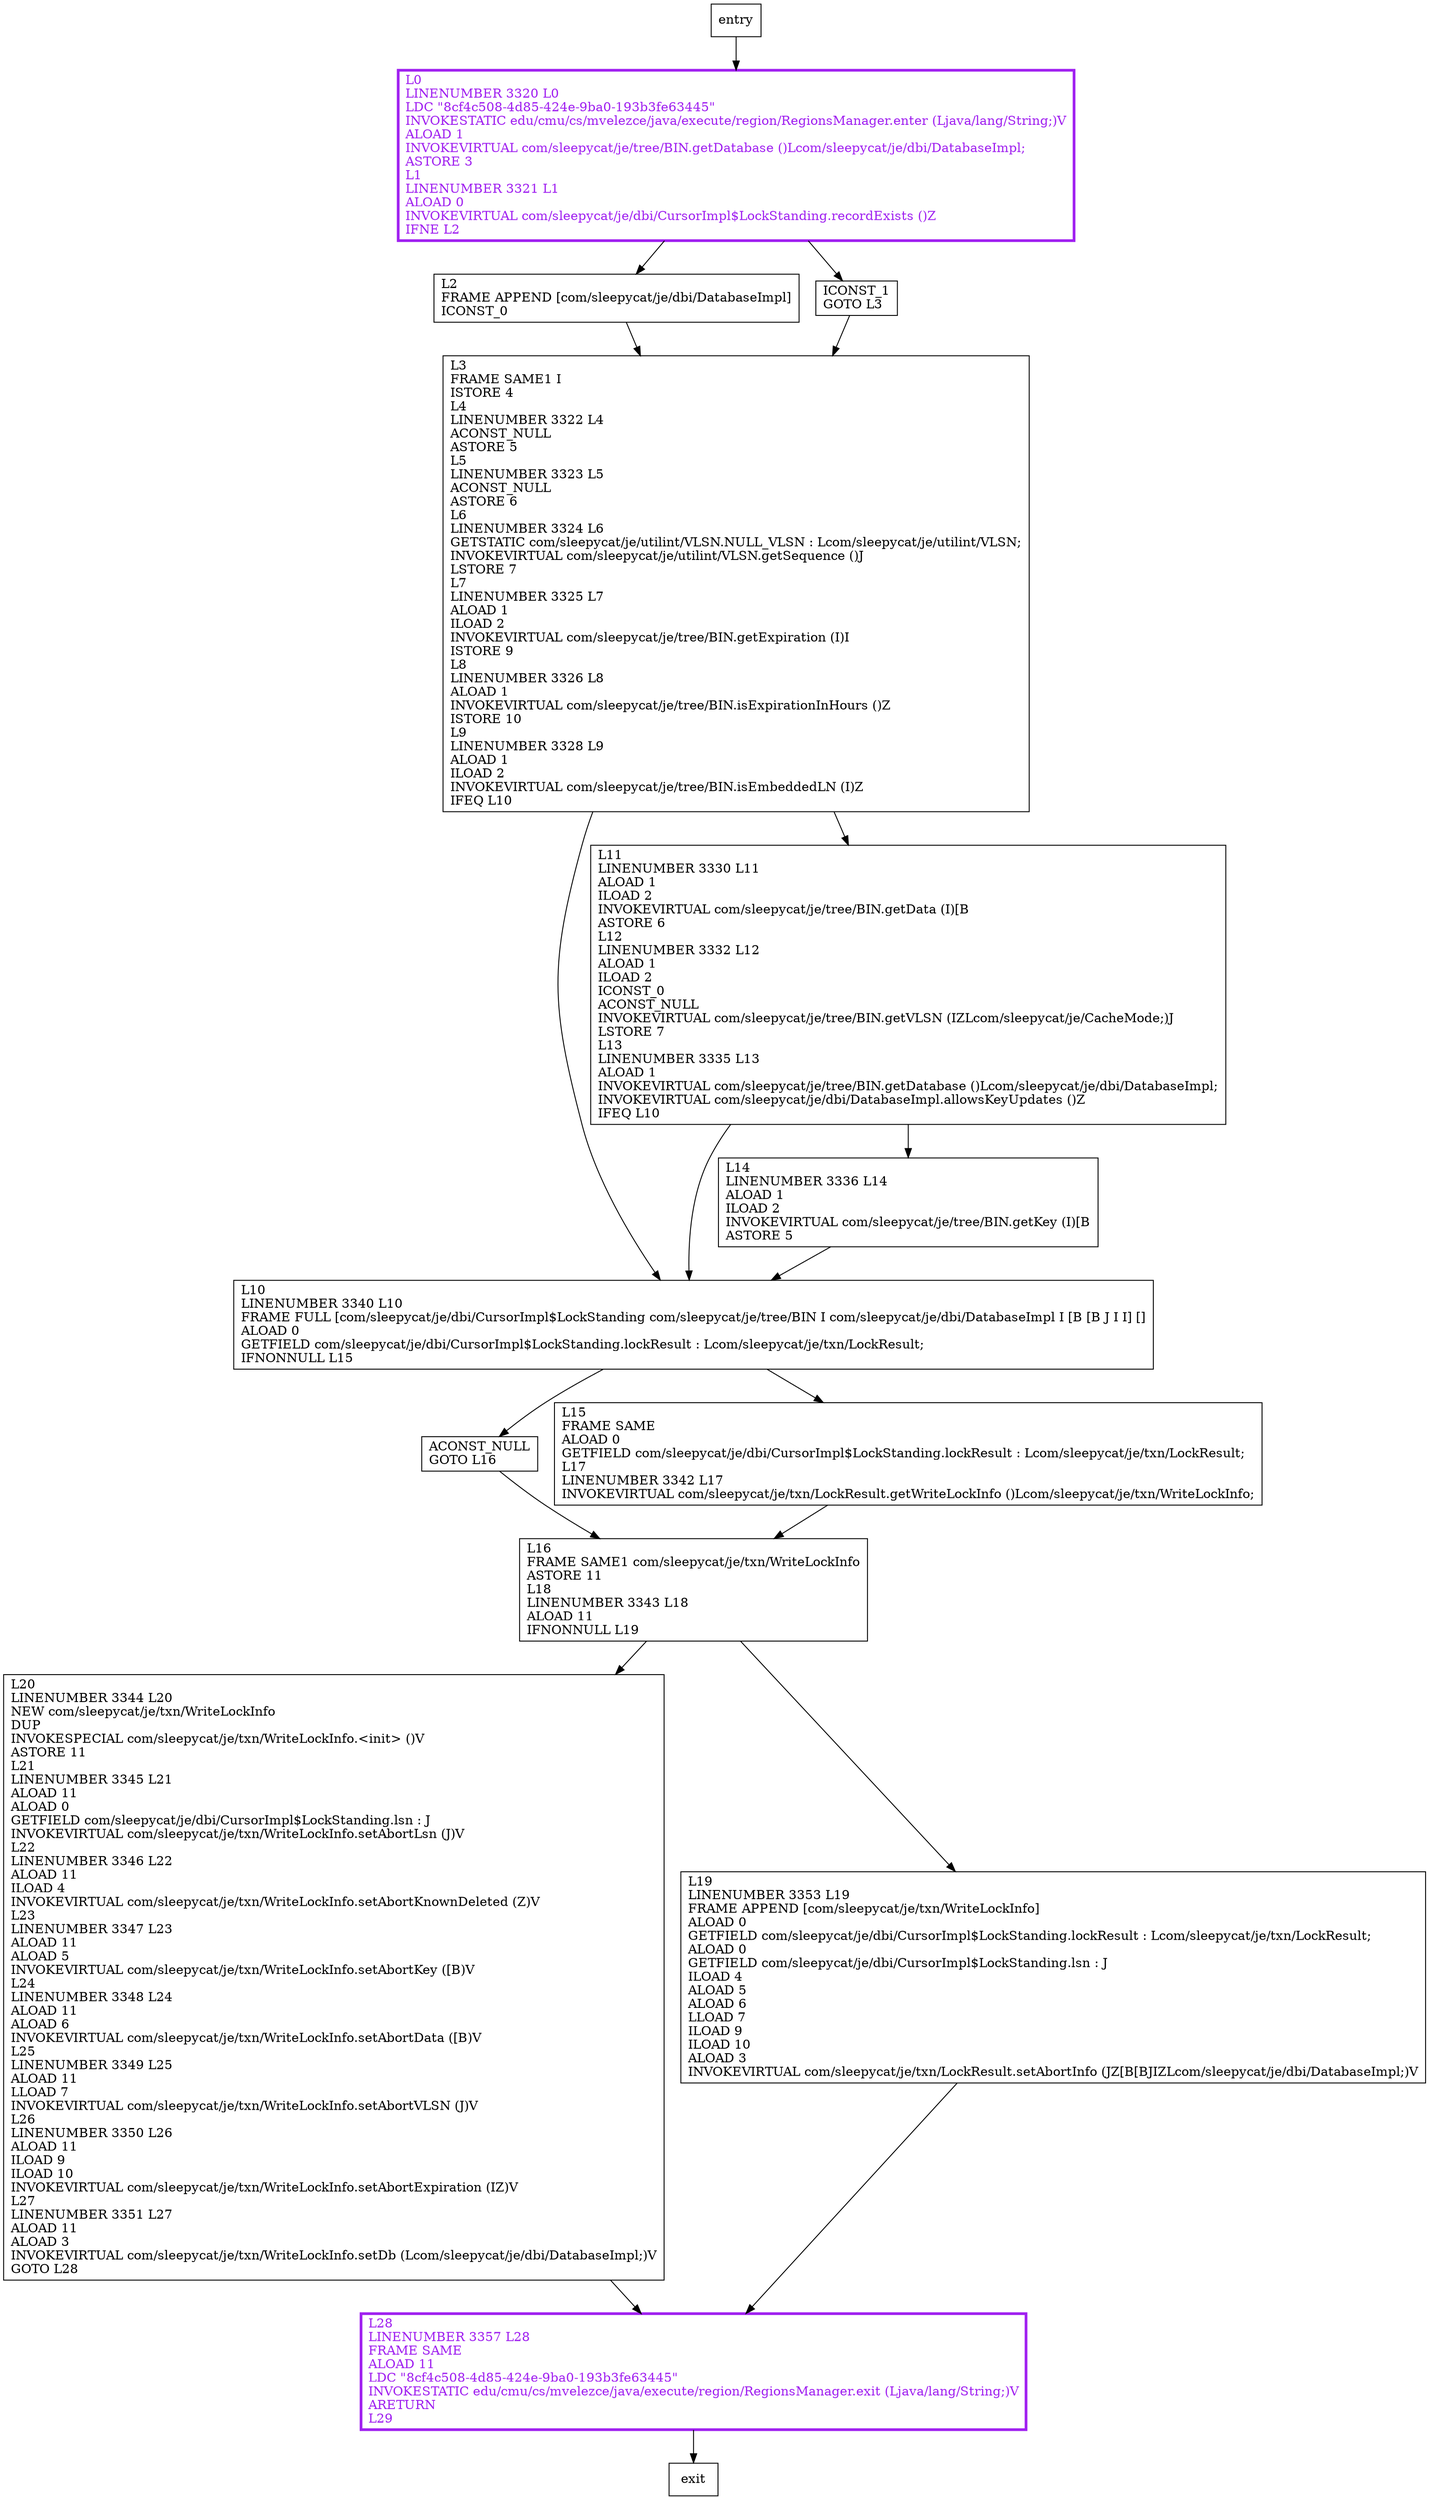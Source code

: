 digraph prepareForUpdate {
node [shape=record];
455715957 [label="L2\lFRAME APPEND [com/sleepycat/je/dbi/DatabaseImpl]\lICONST_0\l"];
1805016957 [label="L10\lLINENUMBER 3340 L10\lFRAME FULL [com/sleepycat/je/dbi/CursorImpl$LockStanding com/sleepycat/je/tree/BIN I com/sleepycat/je/dbi/DatabaseImpl I [B [B J I I] []\lALOAD 0\lGETFIELD com/sleepycat/je/dbi/CursorImpl$LockStanding.lockResult : Lcom/sleepycat/je/txn/LockResult;\lIFNONNULL L15\l"];
991143393 [label="L0\lLINENUMBER 3320 L0\lLDC \"8cf4c508-4d85-424e-9ba0-193b3fe63445\"\lINVOKESTATIC edu/cmu/cs/mvelezce/java/execute/region/RegionsManager.enter (Ljava/lang/String;)V\lALOAD 1\lINVOKEVIRTUAL com/sleepycat/je/tree/BIN.getDatabase ()Lcom/sleepycat/je/dbi/DatabaseImpl;\lASTORE 3\lL1\lLINENUMBER 3321 L1\lALOAD 0\lINVOKEVIRTUAL com/sleepycat/je/dbi/CursorImpl$LockStanding.recordExists ()Z\lIFNE L2\l"];
1292683152 [label="L3\lFRAME SAME1 I\lISTORE 4\lL4\lLINENUMBER 3322 L4\lACONST_NULL\lASTORE 5\lL5\lLINENUMBER 3323 L5\lACONST_NULL\lASTORE 6\lL6\lLINENUMBER 3324 L6\lGETSTATIC com/sleepycat/je/utilint/VLSN.NULL_VLSN : Lcom/sleepycat/je/utilint/VLSN;\lINVOKEVIRTUAL com/sleepycat/je/utilint/VLSN.getSequence ()J\lLSTORE 7\lL7\lLINENUMBER 3325 L7\lALOAD 1\lILOAD 2\lINVOKEVIRTUAL com/sleepycat/je/tree/BIN.getExpiration (I)I\lISTORE 9\lL8\lLINENUMBER 3326 L8\lALOAD 1\lINVOKEVIRTUAL com/sleepycat/je/tree/BIN.isExpirationInHours ()Z\lISTORE 10\lL9\lLINENUMBER 3328 L9\lALOAD 1\lILOAD 2\lINVOKEVIRTUAL com/sleepycat/je/tree/BIN.isEmbeddedLN (I)Z\lIFEQ L10\l"];
1660394311 [label="L20\lLINENUMBER 3344 L20\lNEW com/sleepycat/je/txn/WriteLockInfo\lDUP\lINVOKESPECIAL com/sleepycat/je/txn/WriteLockInfo.\<init\> ()V\lASTORE 11\lL21\lLINENUMBER 3345 L21\lALOAD 11\lALOAD 0\lGETFIELD com/sleepycat/je/dbi/CursorImpl$LockStanding.lsn : J\lINVOKEVIRTUAL com/sleepycat/je/txn/WriteLockInfo.setAbortLsn (J)V\lL22\lLINENUMBER 3346 L22\lALOAD 11\lILOAD 4\lINVOKEVIRTUAL com/sleepycat/je/txn/WriteLockInfo.setAbortKnownDeleted (Z)V\lL23\lLINENUMBER 3347 L23\lALOAD 11\lALOAD 5\lINVOKEVIRTUAL com/sleepycat/je/txn/WriteLockInfo.setAbortKey ([B)V\lL24\lLINENUMBER 3348 L24\lALOAD 11\lALOAD 6\lINVOKEVIRTUAL com/sleepycat/je/txn/WriteLockInfo.setAbortData ([B)V\lL25\lLINENUMBER 3349 L25\lALOAD 11\lLLOAD 7\lINVOKEVIRTUAL com/sleepycat/je/txn/WriteLockInfo.setAbortVLSN (J)V\lL26\lLINENUMBER 3350 L26\lALOAD 11\lILOAD 9\lILOAD 10\lINVOKEVIRTUAL com/sleepycat/je/txn/WriteLockInfo.setAbortExpiration (IZ)V\lL27\lLINENUMBER 3351 L27\lALOAD 11\lALOAD 3\lINVOKEVIRTUAL com/sleepycat/je/txn/WriteLockInfo.setDb (Lcom/sleepycat/je/dbi/DatabaseImpl;)V\lGOTO L28\l"];
692273080 [label="ICONST_1\lGOTO L3\l"];
1028661462 [label="L19\lLINENUMBER 3353 L19\lFRAME APPEND [com/sleepycat/je/txn/WriteLockInfo]\lALOAD 0\lGETFIELD com/sleepycat/je/dbi/CursorImpl$LockStanding.lockResult : Lcom/sleepycat/je/txn/LockResult;\lALOAD 0\lGETFIELD com/sleepycat/je/dbi/CursorImpl$LockStanding.lsn : J\lILOAD 4\lALOAD 5\lALOAD 6\lLLOAD 7\lILOAD 9\lILOAD 10\lALOAD 3\lINVOKEVIRTUAL com/sleepycat/je/txn/LockResult.setAbortInfo (JZ[B[BJIZLcom/sleepycat/je/dbi/DatabaseImpl;)V\l"];
2141971174 [label="ACONST_NULL\lGOTO L16\l"];
313489553 [label="L16\lFRAME SAME1 com/sleepycat/je/txn/WriteLockInfo\lASTORE 11\lL18\lLINENUMBER 3343 L18\lALOAD 11\lIFNONNULL L19\l"];
226773656 [label="L14\lLINENUMBER 3336 L14\lALOAD 1\lILOAD 2\lINVOKEVIRTUAL com/sleepycat/je/tree/BIN.getKey (I)[B\lASTORE 5\l"];
1024068734 [label="L11\lLINENUMBER 3330 L11\lALOAD 1\lILOAD 2\lINVOKEVIRTUAL com/sleepycat/je/tree/BIN.getData (I)[B\lASTORE 6\lL12\lLINENUMBER 3332 L12\lALOAD 1\lILOAD 2\lICONST_0\lACONST_NULL\lINVOKEVIRTUAL com/sleepycat/je/tree/BIN.getVLSN (IZLcom/sleepycat/je/CacheMode;)J\lLSTORE 7\lL13\lLINENUMBER 3335 L13\lALOAD 1\lINVOKEVIRTUAL com/sleepycat/je/tree/BIN.getDatabase ()Lcom/sleepycat/je/dbi/DatabaseImpl;\lINVOKEVIRTUAL com/sleepycat/je/dbi/DatabaseImpl.allowsKeyUpdates ()Z\lIFEQ L10\l"];
1114368301 [label="L28\lLINENUMBER 3357 L28\lFRAME SAME\lALOAD 11\lLDC \"8cf4c508-4d85-424e-9ba0-193b3fe63445\"\lINVOKESTATIC edu/cmu/cs/mvelezce/java/execute/region/RegionsManager.exit (Ljava/lang/String;)V\lARETURN\lL29\l"];
647970047 [label="L15\lFRAME SAME\lALOAD 0\lGETFIELD com/sleepycat/je/dbi/CursorImpl$LockStanding.lockResult : Lcom/sleepycat/je/txn/LockResult;\lL17\lLINENUMBER 3342 L17\lINVOKEVIRTUAL com/sleepycat/je/txn/LockResult.getWriteLockInfo ()Lcom/sleepycat/je/txn/WriteLockInfo;\l"];
entry;
exit;
455715957 -> 1292683152
1805016957 -> 2141971174
1805016957 -> 647970047
991143393 -> 455715957
991143393 -> 692273080
1292683152 -> 1024068734
1292683152 -> 1805016957
1660394311 -> 1114368301
entry -> 991143393
692273080 -> 1292683152
1028661462 -> 1114368301
2141971174 -> 313489553
313489553 -> 1028661462
313489553 -> 1660394311
226773656 -> 1805016957
1024068734 -> 226773656
1024068734 -> 1805016957
1114368301 -> exit
647970047 -> 313489553
991143393[fontcolor="purple", penwidth=3, color="purple"];
1114368301[fontcolor="purple", penwidth=3, color="purple"];
}
